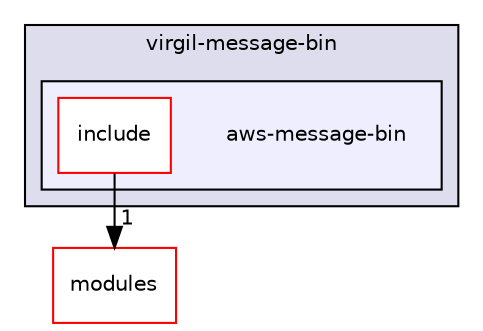 digraph "aws-message-bin" {
  compound=true
  node [ fontsize="10", fontname="Helvetica"];
  edge [ labelfontsize="10", labelfontname="Helvetica"];
  subgraph clusterdir_477f7b9efd969e5b99232c7c570cebf4 {
    graph [ bgcolor="#ddddee", pencolor="black", label="virgil-message-bin" fontname="Helvetica", fontsize="10", URL="dir_477f7b9efd969e5b99232c7c570cebf4.html"]
  subgraph clusterdir_c53a2410009fda69d3f49ba1b0ae4f04 {
    graph [ bgcolor="#eeeeff", pencolor="black", label="" URL="dir_c53a2410009fda69d3f49ba1b0ae4f04.html"];
    dir_c53a2410009fda69d3f49ba1b0ae4f04 [shape=plaintext label="aws-message-bin"];
    dir_cb6413177d93e3525b90f67f36d7bc0c [shape=box label="include" color="red" fillcolor="white" style="filled" URL="dir_cb6413177d93e3525b90f67f36d7bc0c.html"];
  }
  }
  dir_e05d7e2b1ecd646af5bb94391405f3b5 [shape=box label="modules" fillcolor="white" style="filled" color="red" URL="dir_e05d7e2b1ecd646af5bb94391405f3b5.html"];
  dir_cb6413177d93e3525b90f67f36d7bc0c->dir_e05d7e2b1ecd646af5bb94391405f3b5 [headlabel="1", labeldistance=1.5 headhref="dir_000004_000008.html"];
}
